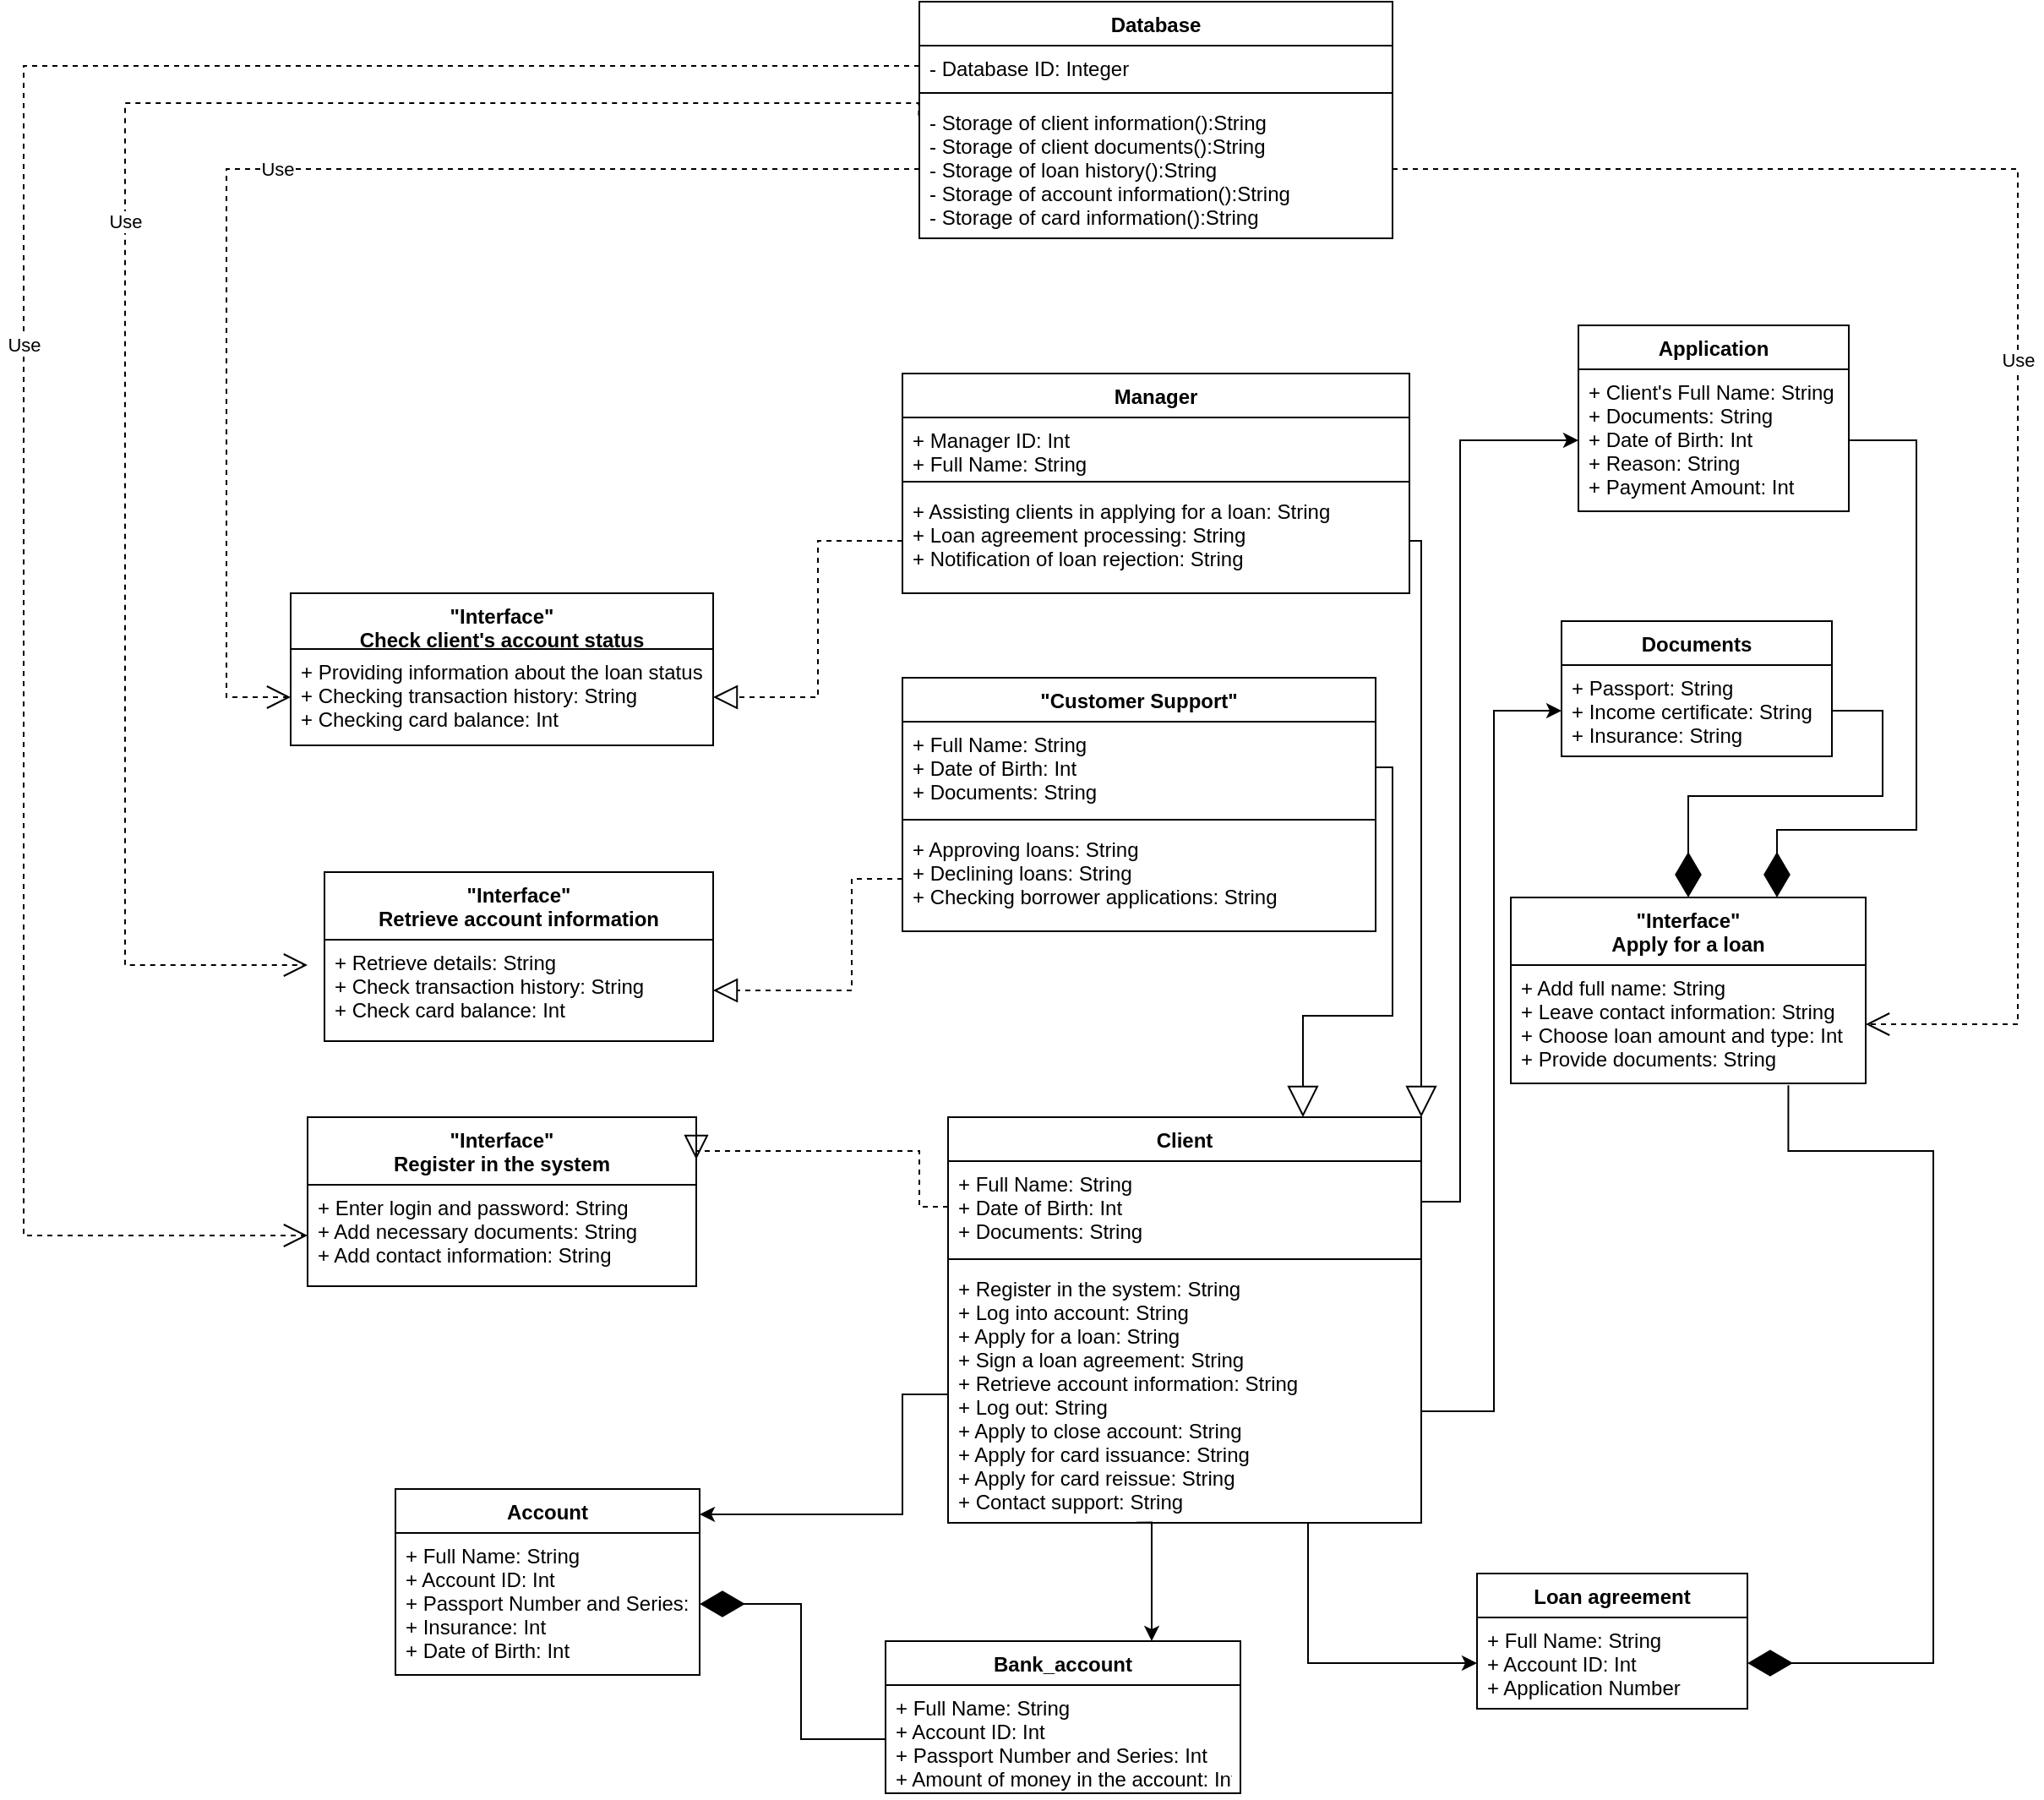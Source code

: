 <mxfile version="24.1.0" type="device">
  <diagram id="G_Rpf35-Yo--BsGjeERG" name="Class Diagram">
    <mxGraphModel dx="1781" dy="512" grid="0" gridSize="10" guides="1" tooltips="1" connect="1" arrows="1" fold="1" page="1" pageScale="1" pageWidth="827" pageHeight="1169" math="0" shadow="0">
      <root>
        <mxCell id="0" />
        <mxCell id="1" parent="0" />
        <mxCell id="_2fCDNMk0_y_gUuGht7o-1" value="Manager" style="swimlane;fontStyle=1;align=center;verticalAlign=top;childLayout=stackLayout;horizontal=1;startSize=26;horizontalStack=0;resizeParent=1;resizeParentMax=0;resizeLast=0;collapsible=1;marginBottom=0;" parent="1" vertex="1">
          <mxGeometry x="200" y="310" width="300" height="130" as="geometry" />
        </mxCell>
        <mxCell id="_2fCDNMk0_y_gUuGht7o-2" value="+ Manager ID: Int&#xa;+ Full Name: String" style="text;strokeColor=none;fillColor=none;align=left;verticalAlign=top;spacingLeft=4;spacingRight=4;overflow=hidden;rotatable=0;points=[[0,0.5],[1,0.5]];portConstraint=eastwest;" parent="_2fCDNMk0_y_gUuGht7o-1" vertex="1">
          <mxGeometry y="26" width="300" height="34" as="geometry" />
        </mxCell>
        <mxCell id="_2fCDNMk0_y_gUuGht7o-3" value="" style="line;strokeWidth=1;fillColor=none;align=left;verticalAlign=middle;spacingTop=-1;spacingLeft=3;spacingRight=3;rotatable=0;labelPosition=right;points=[];portConstraint=eastwest;" parent="_2fCDNMk0_y_gUuGht7o-1" vertex="1">
          <mxGeometry y="60" width="300" height="8" as="geometry" />
        </mxCell>
        <mxCell id="_2fCDNMk0_y_gUuGht7o-4" value="+ Assisting clients in applying for a loan: String&#xa;+ Loan agreement processing: String&#xa;+ Notification of loan rejection: String" style="text;strokeColor=none;fillColor=none;align=left;verticalAlign=top;spacingLeft=4;spacingRight=4;overflow=hidden;rotatable=0;points=[[0,0.5],[1,0.5]];portConstraint=eastwest;" parent="_2fCDNMk0_y_gUuGht7o-1" vertex="1">
          <mxGeometry y="68" width="300" height="62" as="geometry" />
        </mxCell>
        <mxCell id="_2fCDNMk0_y_gUuGht7o-5" value="Database" style="swimlane;fontStyle=1;align=center;verticalAlign=top;childLayout=stackLayout;horizontal=1;startSize=26;horizontalStack=0;resizeParent=1;resizeParentMax=0;resizeLast=0;collapsible=1;marginBottom=0;" parent="1" vertex="1">
          <mxGeometry x="210" y="90" width="280" height="140" as="geometry" />
        </mxCell>
        <mxCell id="_2fCDNMk0_y_gUuGht7o-6" value="- Database ID: Integer" style="text;strokeColor=none;fillColor=none;align=left;verticalAlign=top;spacingLeft=4;spacingRight=4;overflow=hidden;rotatable=0;points=[[0,0.5],[1,0.5]];portConstraint=eastwest;" parent="_2fCDNMk0_y_gUuGht7o-5" vertex="1">
          <mxGeometry y="26" width="280" height="24" as="geometry" />
        </mxCell>
        <mxCell id="_2fCDNMk0_y_gUuGht7o-7" value="" style="line;strokeWidth=1;fillColor=none;align=left;verticalAlign=middle;spacingTop=-1;spacingLeft=3;spacingRight=3;rotatable=0;labelPosition=right;points=[];portConstraint=eastwest;" parent="_2fCDNMk0_y_gUuGht7o-5" vertex="1">
          <mxGeometry y="50" width="280" height="8" as="geometry" />
        </mxCell>
        <mxCell id="_2fCDNMk0_y_gUuGht7o-8" value="- Storage of client information():String&#xa;- Storage of client documents():String&#xa;- Storage of loan history():String&#xa;- Storage of account information():String&#xa;- Storage of card information():String" style="text;strokeColor=none;fillColor=none;align=left;verticalAlign=top;spacingLeft=4;spacingRight=4;overflow=hidden;rotatable=0;points=[[0,0.5],[1,0.5]];portConstraint=eastwest;" parent="_2fCDNMk0_y_gUuGht7o-5" vertex="1">
          <mxGeometry y="58" width="280" height="82" as="geometry" />
        </mxCell>
        <mxCell id="_2fCDNMk0_y_gUuGht7o-9" value="&quot;Customer Support&quot;" style="swimlane;fontStyle=1;align=center;verticalAlign=top;childLayout=stackLayout;horizontal=1;startSize=26;horizontalStack=0;resizeParent=1;resizeParentMax=0;resizeLast=0;collapsible=1;marginBottom=0;" parent="1" vertex="1">
          <mxGeometry x="200" y="490" width="280" height="150" as="geometry" />
        </mxCell>
        <mxCell id="_2fCDNMk0_y_gUuGht7o-10" value="+ Full Name: String&#xa;+ Date of Birth: Int&#xa;+ Documents: String" style="text;strokeColor=none;fillColor=none;align=left;verticalAlign=top;spacingLeft=4;spacingRight=4;overflow=hidden;rotatable=0;points=[[0,0.5],[1,0.5]];portConstraint=eastwest;" parent="_2fCDNMk0_y_gUuGht7o-9" vertex="1">
          <mxGeometry y="26" width="280" height="54" as="geometry" />
        </mxCell>
        <mxCell id="_2fCDNMk0_y_gUuGht7o-11" value="" style="line;strokeWidth=1;fillColor=none;align=left;verticalAlign=middle;spacingTop=-1;spacingLeft=3;spacingRight=3;rotatable=0;labelPosition=right;points=[];portConstraint=eastwest;" parent="_2fCDNMk0_y_gUuGht7o-9" vertex="1">
          <mxGeometry y="80" width="280" height="8" as="geometry" />
        </mxCell>
        <mxCell id="_2fCDNMk0_y_gUuGht7o-12" value="+ Approving loans: String&#xa;+ Declining loans: String&#xa;+ Checking borrower applications: String" style="text;strokeColor=none;fillColor=none;align=left;verticalAlign=top;spacingLeft=4;spacingRight=4;overflow=hidden;rotatable=0;points=[[0,0.5],[1,0.5]];portConstraint=eastwest;" parent="_2fCDNMk0_y_gUuGht7o-9" vertex="1">
          <mxGeometry y="88" width="280" height="62" as="geometry" />
        </mxCell>
        <mxCell id="_2fCDNMk0_y_gUuGht7o-13" value="&quot;Interface&quot;&#xa;Register in the system" style="swimlane;fontStyle=1;align=center;verticalAlign=top;childLayout=stackLayout;horizontal=1;startSize=40;horizontalStack=0;resizeParent=1;resizeParentMax=0;resizeLast=0;collapsible=1;marginBottom=0;" parent="1" vertex="1">
          <mxGeometry x="-152" y="750" width="230" height="100" as="geometry" />
        </mxCell>
        <mxCell id="_2fCDNMk0_y_gUuGht7o-14" value="+ Enter login and password: String&#xa;+ Add necessary documents: String&#xa;+ Add contact information: String" style="text;strokeColor=none;fillColor=none;align=left;verticalAlign=top;spacingLeft=4;spacingRight=4;overflow=hidden;rotatable=0;points=[[0,0.5],[1,0.5]];portConstraint=eastwest;" parent="_2fCDNMk0_y_gUuGht7o-13" vertex="1">
          <mxGeometry y="40" width="230" height="60" as="geometry" />
        </mxCell>
        <mxCell id="_2fCDNMk0_y_gUuGht7o-15" value="&quot;Interface&quot;&#xa;Check client&#39;s account status" style="swimlane;fontStyle=1;align=center;verticalAlign=top;childLayout=stackLayout;horizontal=1;startSize=33;horizontalStack=0;resizeParent=1;resizeParentMax=0;resizeLast=0;collapsible=1;marginBottom=0;" parent="1" vertex="1">
          <mxGeometry x="-162" y="440" width="250" height="90" as="geometry" />
        </mxCell>
        <mxCell id="_2fCDNMk0_y_gUuGht7o-16" value="+ Providing information about the loan status: String&#xa;+ Checking transaction history: String&#xa;+ Checking card balance: Int" style="text;strokeColor=none;fillColor=none;align=left;verticalAlign=top;spacingLeft=4;spacingRight=4;overflow=hidden;rotatable=0;points=[[0,0.5],[1,0.5]];portConstraint=eastwest;" parent="_2fCDNMk0_y_gUuGht7o-15" vertex="1">
          <mxGeometry y="33" width="250" height="57" as="geometry" />
        </mxCell>
        <mxCell id="_2fCDNMk0_y_gUuGht7o-17" value="&quot;Interface&quot;&#xa;Apply for a loan" style="swimlane;fontStyle=1;align=center;verticalAlign=top;childLayout=stackLayout;horizontal=1;startSize=40;horizontalStack=0;resizeParent=1;resizeParentMax=0;resizeLast=0;collapsible=1;marginBottom=0;" parent="1" vertex="1">
          <mxGeometry x="560" y="620" width="210" height="110" as="geometry" />
        </mxCell>
        <mxCell id="_2fCDNMk0_y_gUuGht7o-18" value="+ Add full name: String&#xa;+ Leave contact information: String&#xa;+ Choose loan amount and type: Int&#xa;+ Provide documents: String" style="text;strokeColor=none;fillColor=none;align=left;verticalAlign=top;spacingLeft=4;spacingRight=4;overflow=hidden;rotatable=0;points=[[0,0.5],[1,0.5]];portConstraint=eastwest;" parent="_2fCDNMk0_y_gUuGht7o-17" vertex="1">
          <mxGeometry y="40" width="210" height="70" as="geometry" />
        </mxCell>
        <mxCell id="_2fCDNMk0_y_gUuGht7o-19" value="Application" style="swimlane;fontStyle=1;align=center;verticalAlign=top;childLayout=stackLayout;horizontal=1;startSize=26;horizontalStack=0;resizeParent=1;resizeParentMax=0;resizeLast=0;collapsible=1;marginBottom=0;" parent="1" vertex="1">
          <mxGeometry x="600" y="281.5" width="160" height="110" as="geometry" />
        </mxCell>
        <mxCell id="_2fCDNMk0_y_gUuGht7o-20" value="+ Client&#39;s Full Name: String&#xa;+ Documents: String&#xa;+ Date of Birth: Int&#xa;+ Reason: String&#xa;+ Payment Amount: Int" style="text;strokeColor=none;fillColor=none;align=left;verticalAlign=top;spacingLeft=4;spacingRight=4;overflow=hidden;rotatable=0;points=[[0,0.5],[1,0.5]];portConstraint=eastwest;" parent="_2fCDNMk0_y_gUuGht7o-19" vertex="1">
          <mxGeometry y="26" width="160" height="84" as="geometry" />
        </mxCell>
        <mxCell id="_2fCDNMk0_y_gUuGht7o-21" value="Account" style="swimlane;fontStyle=1;align=center;verticalAlign=top;childLayout=stackLayout;horizontal=1;startSize=26;horizontalStack=0;resizeParent=1;resizeParentMax=0;resizeLast=0;collapsible=1;marginBottom=0;" parent="1" vertex="1">
          <mxGeometry x="-100" y="970" width="180" height="110" as="geometry" />
        </mxCell>
        <mxCell id="_2fCDNMk0_y_gUuGht7o-22" value="+ Full Name: String&#xa;+ Account ID: Int&#xa;+ Passport Number and Series: Int&#xa;+ Insurance: Int&#xa;+ Date of Birth: Int" style="text;strokeColor=none;fillColor=none;align=left;verticalAlign=top;spacingLeft=4;spacingRight=4;overflow=hidden;rotatable=0;points=[[0,0.5],[1,0.5]];portConstraint=eastwest;" parent="_2fCDNMk0_y_gUuGht7o-21" vertex="1">
          <mxGeometry y="26" width="180" height="84" as="geometry" />
        </mxCell>
        <mxCell id="_2fCDNMk0_y_gUuGht7o-23" value="Documents" style="swimlane;fontStyle=1;align=center;verticalAlign=top;childLayout=stackLayout;horizontal=1;startSize=26;horizontalStack=0;resizeParent=1;resizeParentMax=0;resizeLast=0;collapsible=1;marginBottom=0;" parent="1" vertex="1">
          <mxGeometry x="590" y="456.5" width="160" height="80" as="geometry" />
        </mxCell>
        <mxCell id="_2fCDNMk0_y_gUuGht7o-24" value="+ Passport: String&#xa;+ Income certificate: String&#xa;+ Insurance: String" style="text;strokeColor=none;fillColor=none;align=left;verticalAlign=top;spacingLeft=4;spacingRight=4;overflow=hidden;rotatable=0;points=[[0,0.5],[1,0.5]];portConstraint=eastwest;" parent="_2fCDNMk0_y_gUuGht7o-23" vertex="1">
          <mxGeometry y="26" width="160" height="54" as="geometry" />
        </mxCell>
        <mxCell id="_2fCDNMk0_y_gUuGht7o-25" value="Client" style="swimlane;fontStyle=1;align=center;verticalAlign=top;childLayout=stackLayout;horizontal=1;startSize=26;horizontalStack=0;resizeParent=1;resizeParentMax=0;resizeLast=0;collapsible=1;marginBottom=0;" parent="1" vertex="1">
          <mxGeometry x="227" y="750" width="280" height="240" as="geometry" />
        </mxCell>
        <mxCell id="_2fCDNMk0_y_gUuGht7o-26" value="+ Full Name: String&#xa;+ Date of Birth: Int&#xa;+ Documents: String" style="text;strokeColor=none;fillColor=none;align=left;verticalAlign=top;spacingLeft=4;spacingRight=4;overflow=hidden;rotatable=0;points=[[0,0.5],[1,0.5]];portConstraint=eastwest;" parent="_2fCDNMk0_y_gUuGht7o-25" vertex="1">
          <mxGeometry y="26" width="280" height="54" as="geometry" />
        </mxCell>
        <mxCell id="_2fCDNMk0_y_gUuGht7o-27" value="" style="line;strokeWidth=1;fillColor=none;align=left;verticalAlign=middle;spacingTop=-1;spacingLeft=3;spacingRight=3;rotatable=0;labelPosition=right;points=[];portConstraint=eastwest;" parent="_2fCDNMk0_y_gUuGht7o-25" vertex="1">
          <mxGeometry y="80" width="280" height="8" as="geometry" />
        </mxCell>
        <mxCell id="_2fCDNMk0_y_gUuGht7o-28" value="+ Register in the system: String&#xa;+ Log into account: String&#xa;+ Apply for a loan: String&#xa;+ Sign a loan agreement: String&#xa;+ Retrieve account information: String&#xa;+ Log out: String&#xa;+ Apply to close account: String&#xa;+ Apply for card issuance: String&#xa;+ Apply for card reissue: String&#xa;+ Contact support: String" style="text;strokeColor=none;fillColor=none;align=left;verticalAlign=top;spacingLeft=4;spacingRight=4;overflow=hidden;rotatable=0;points=[[0,0.5],[1,0.5]];portConstraint=eastwest;" parent="_2fCDNMk0_y_gUuGht7o-25" vertex="1">
          <mxGeometry y="88" width="280" height="152" as="geometry" />
        </mxCell>
        <mxCell id="_2fCDNMk0_y_gUuGht7o-29" value="Bank_account" style="swimlane;fontStyle=1;align=center;verticalAlign=top;childLayout=stackLayout;horizontal=1;startSize=26;horizontalStack=0;resizeParent=1;resizeParentMax=0;resizeLast=0;collapsible=1;marginBottom=0;" parent="1" vertex="1">
          <mxGeometry x="190" y="1060" width="210" height="90" as="geometry" />
        </mxCell>
        <mxCell id="_2fCDNMk0_y_gUuGht7o-30" value="+ Full Name: String&#xa;+ Account ID: Int&#xa;+ Passport Number and Series: Int&#xa;+ Amount of money in the account: Int" style="text;strokeColor=none;fillColor=none;align=left;verticalAlign=top;spacingLeft=4;spacingRight=4;overflow=hidden;rotatable=0;points=[[0,0.5],[1,0.5]];portConstraint=eastwest;" parent="_2fCDNMk0_y_gUuGht7o-29" vertex="1">
          <mxGeometry y="26" width="210" height="64" as="geometry" />
        </mxCell>
        <mxCell id="_2fCDNMk0_y_gUuGht7o-31" value="Loan agreement" style="swimlane;fontStyle=1;align=center;verticalAlign=top;childLayout=stackLayout;horizontal=1;startSize=26;horizontalStack=0;resizeParent=1;resizeParentMax=0;resizeLast=0;collapsible=1;marginBottom=0;" parent="1" vertex="1">
          <mxGeometry x="540" y="1020" width="160" height="80" as="geometry" />
        </mxCell>
        <mxCell id="_2fCDNMk0_y_gUuGht7o-32" value="+ Full Name: String&#xa;+ Account ID: Int&#xa;+ Application Number" style="text;strokeColor=none;fillColor=none;align=left;verticalAlign=top;spacingLeft=4;spacingRight=4;overflow=hidden;rotatable=0;points=[[0,0.5],[1,0.5]];portConstraint=eastwest;" parent="_2fCDNMk0_y_gUuGht7o-31" vertex="1">
          <mxGeometry y="26" width="160" height="54" as="geometry" />
        </mxCell>
        <mxCell id="_2fCDNMk0_y_gUuGht7o-33" value="&quot;Interface&quot;&#xa;Retrieve account information" style="swimlane;fontStyle=1;align=center;verticalAlign=top;childLayout=stackLayout;horizontal=1;startSize=40;horizontalStack=0;resizeParent=1;resizeParentMax=0;resizeLast=0;collapsible=1;marginBottom=0;" parent="1" vertex="1">
          <mxGeometry x="-142" y="605" width="230" height="100" as="geometry" />
        </mxCell>
        <mxCell id="_2fCDNMk0_y_gUuGht7o-34" value="+ Retrieve details: String&#xa;+ Check transaction history: String&#xa;+ Check card balance: Int" style="text;strokeColor=none;fillColor=none;align=left;verticalAlign=top;spacingLeft=4;spacingRight=4;overflow=hidden;rotatable=0;points=[[0,0.5],[1,0.5]];portConstraint=eastwest;" parent="1" vertex="1">
          <mxGeometry x="-142" y="645" width="230" height="60" as="geometry" />
        </mxCell>
        <mxCell id="_2fCDNMk0_y_gUuGht7o-35" value="" style="endArrow=diamondThin;endFill=1;endSize=24;html=1;rounded=0;exitX=0;exitY=0.5;exitDx=0;exitDy=0;edgeStyle=orthogonalEdgeStyle;entryX=1;entryY=0.5;entryDx=0;entryDy=0;" parent="1" source="_2fCDNMk0_y_gUuGht7o-30" target="_2fCDNMk0_y_gUuGht7o-22" edge="1">
          <mxGeometry width="160" relative="1" as="geometry">
            <mxPoint x="420" y="661.0" as="sourcePoint" />
            <mxPoint x="370" y="520" as="targetPoint" />
            <Array as="points">
              <mxPoint x="140" y="1118" />
              <mxPoint x="140" y="1038" />
            </Array>
          </mxGeometry>
        </mxCell>
        <mxCell id="_2fCDNMk0_y_gUuGht7o-36" value="" style="endArrow=diamondThin;endFill=1;endSize=24;html=1;rounded=0;exitX=0.782;exitY=1.016;exitDx=0;exitDy=0;edgeStyle=orthogonalEdgeStyle;entryX=1;entryY=0.5;entryDx=0;entryDy=0;exitPerimeter=0;" parent="1" source="_2fCDNMk0_y_gUuGht7o-18" target="_2fCDNMk0_y_gUuGht7o-32" edge="1">
          <mxGeometry width="160" relative="1" as="geometry">
            <mxPoint x="90" y="1048" as="sourcePoint" />
            <mxPoint x="200" y="1128" as="targetPoint" />
            <Array as="points">
              <mxPoint x="724" y="770" />
              <mxPoint x="810" y="770" />
              <mxPoint x="810" y="1073" />
            </Array>
          </mxGeometry>
        </mxCell>
        <mxCell id="_2fCDNMk0_y_gUuGht7o-37" value="" style="endArrow=diamondThin;endFill=1;endSize=24;html=1;rounded=0;exitX=1;exitY=0.5;exitDx=0;exitDy=0;edgeStyle=orthogonalEdgeStyle;entryX=0.75;entryY=0;entryDx=0;entryDy=0;" parent="1" source="_2fCDNMk0_y_gUuGht7o-20" target="_2fCDNMk0_y_gUuGht7o-17" edge="1">
          <mxGeometry width="160" relative="1" as="geometry">
            <mxPoint x="780" y="705.0" as="sourcePoint" />
            <mxPoint x="710" y="1083" as="targetPoint" />
            <Array as="points">
              <mxPoint x="800" y="350" />
              <mxPoint x="800" y="580" />
              <mxPoint x="718" y="580" />
            </Array>
          </mxGeometry>
        </mxCell>
        <mxCell id="_2fCDNMk0_y_gUuGht7o-38" value="" style="endArrow=diamondThin;endFill=1;endSize=24;html=1;rounded=0;exitX=1;exitY=0.5;exitDx=0;exitDy=0;edgeStyle=orthogonalEdgeStyle;entryX=0.5;entryY=0;entryDx=0;entryDy=0;" parent="1" source="_2fCDNMk0_y_gUuGht7o-24" target="_2fCDNMk0_y_gUuGht7o-17" edge="1">
          <mxGeometry width="160" relative="1" as="geometry">
            <mxPoint x="770" y="359.5" as="sourcePoint" />
            <mxPoint x="727.5" y="630.0" as="targetPoint" />
            <Array as="points">
              <mxPoint x="780" y="510" />
              <mxPoint x="780" y="560" />
              <mxPoint x="665" y="560" />
            </Array>
          </mxGeometry>
        </mxCell>
        <mxCell id="_2fCDNMk0_y_gUuGht7o-39" value="" style="endArrow=block;endSize=16;endFill=0;html=1;rounded=0;exitX=1;exitY=0.5;exitDx=0;exitDy=0;edgeStyle=orthogonalEdgeStyle;entryX=1;entryY=0;entryDx=0;entryDy=0;" parent="1" source="_2fCDNMk0_y_gUuGht7o-4" target="_2fCDNMk0_y_gUuGht7o-25" edge="1">
          <mxGeometry width="160" relative="1" as="geometry">
            <mxPoint x="-190" y="310" as="sourcePoint" />
            <mxPoint x="510" y="810" as="targetPoint" />
            <Array as="points">
              <mxPoint x="507" y="409" />
            </Array>
          </mxGeometry>
        </mxCell>
        <mxCell id="_2fCDNMk0_y_gUuGht7o-40" value="" style="endArrow=block;endSize=16;endFill=0;html=1;rounded=0;exitX=1;exitY=0.5;exitDx=0;exitDy=0;entryX=0.75;entryY=0;entryDx=0;entryDy=0;edgeStyle=orthogonalEdgeStyle;" parent="1" source="_2fCDNMk0_y_gUuGht7o-10" target="_2fCDNMk0_y_gUuGht7o-25" edge="1">
          <mxGeometry width="160" relative="1" as="geometry">
            <mxPoint x="510" y="419" as="sourcePoint" />
            <mxPoint x="517" y="924.0" as="targetPoint" />
            <Array as="points">
              <mxPoint x="490" y="543" />
              <mxPoint x="490" y="690" />
              <mxPoint x="437" y="690" />
            </Array>
          </mxGeometry>
        </mxCell>
        <mxCell id="_2fCDNMk0_y_gUuGht7o-41" value="Use" style="endArrow=open;endSize=12;dashed=1;html=1;rounded=0;exitX=0;exitY=0.5;exitDx=0;exitDy=0;edgeStyle=orthogonalEdgeStyle;entryX=0;entryY=0.5;entryDx=0;entryDy=0;" parent="1" source="_2fCDNMk0_y_gUuGht7o-8" target="_2fCDNMk0_y_gUuGht7o-16" edge="1">
          <mxGeometry width="160" relative="1" as="geometry">
            <mxPoint x="340" y="330" as="sourcePoint" />
            <mxPoint x="760" y="965.0" as="targetPoint" />
            <Array as="points">
              <mxPoint x="-200" y="189" />
              <mxPoint x="-200" y="501" />
            </Array>
          </mxGeometry>
        </mxCell>
        <mxCell id="_2fCDNMk0_y_gUuGht7o-42" value="Use" style="endArrow=open;endSize=12;dashed=1;html=1;rounded=0;exitX=-0.001;exitY=0.115;exitDx=0;exitDy=0;edgeStyle=orthogonalEdgeStyle;exitPerimeter=0;" parent="1" source="_2fCDNMk0_y_gUuGht7o-8" edge="1">
          <mxGeometry width="160" relative="1" as="geometry">
            <mxPoint x="220" y="199" as="sourcePoint" />
            <mxPoint x="-152" y="660" as="targetPoint" />
            <Array as="points">
              <mxPoint x="210" y="150" />
              <mxPoint x="-260" y="150" />
              <mxPoint x="-260" y="660" />
            </Array>
          </mxGeometry>
        </mxCell>
        <mxCell id="_2fCDNMk0_y_gUuGht7o-43" value="Use" style="endArrow=open;endSize=12;dashed=1;html=1;rounded=0;exitX=0;exitY=0.5;exitDx=0;exitDy=0;edgeStyle=orthogonalEdgeStyle;entryX=0;entryY=0.5;entryDx=0;entryDy=0;" parent="1" source="_2fCDNMk0_y_gUuGht7o-6" target="_2fCDNMk0_y_gUuGht7o-14" edge="1">
          <mxGeometry width="160" relative="1" as="geometry">
            <mxPoint x="230" y="209" as="sourcePoint" />
            <mxPoint x="-142" y="521.5" as="targetPoint" />
            <Array as="points">
              <mxPoint x="-320" y="128" />
              <mxPoint x="-320" y="820" />
            </Array>
          </mxGeometry>
        </mxCell>
        <mxCell id="_2fCDNMk0_y_gUuGht7o-44" value="Use" style="endArrow=open;endSize=12;dashed=1;html=1;rounded=0;exitX=1;exitY=0.5;exitDx=0;exitDy=0;edgeStyle=orthogonalEdgeStyle;entryX=1;entryY=0.5;entryDx=0;entryDy=0;" parent="1" source="_2fCDNMk0_y_gUuGht7o-8" target="_2fCDNMk0_y_gUuGht7o-18" edge="1">
          <mxGeometry width="160" relative="1" as="geometry">
            <mxPoint x="220" y="199" as="sourcePoint" />
            <mxPoint x="-152" y="511.5" as="targetPoint" />
            <Array as="points">
              <mxPoint x="860" y="189" />
              <mxPoint x="860" y="695" />
            </Array>
          </mxGeometry>
        </mxCell>
        <mxCell id="_2fCDNMk0_y_gUuGht7o-45" value="" style="endArrow=block;dashed=1;endFill=0;endSize=12;html=1;rounded=0;exitX=0;exitY=0.5;exitDx=0;exitDy=0;entryX=1;entryY=0.5;entryDx=0;entryDy=0;edgeStyle=orthogonalEdgeStyle;" parent="1" source="_2fCDNMk0_y_gUuGht7o-4" target="_2fCDNMk0_y_gUuGht7o-16" edge="1">
          <mxGeometry width="160" relative="1" as="geometry">
            <mxPoint x="340" y="560" as="sourcePoint" />
            <mxPoint x="520" y="784.0" as="targetPoint" />
            <Array as="points">
              <mxPoint x="150" y="409" />
              <mxPoint x="150" y="501" />
            </Array>
          </mxGeometry>
        </mxCell>
        <mxCell id="_2fCDNMk0_y_gUuGht7o-46" value="" style="endArrow=block;dashed=1;endFill=0;endSize=12;html=1;rounded=0;exitX=0;exitY=0.5;exitDx=0;exitDy=0;entryX=1;entryY=0.5;entryDx=0;entryDy=0;edgeStyle=orthogonalEdgeStyle;" parent="1" source="_2fCDNMk0_y_gUuGht7o-12" target="_2fCDNMk0_y_gUuGht7o-34" edge="1">
          <mxGeometry width="160" relative="1" as="geometry">
            <mxPoint x="210" y="419" as="sourcePoint" />
            <mxPoint x="98" y="511.5" as="targetPoint" />
            <Array as="points">
              <mxPoint x="170" y="609" />
              <mxPoint x="170" y="675" />
            </Array>
          </mxGeometry>
        </mxCell>
        <mxCell id="_2fCDNMk0_y_gUuGht7o-47" value="" style="endArrow=classic;html=1;rounded=0;entryX=0;entryY=0.5;entryDx=0;entryDy=0;edgeStyle=orthogonalEdgeStyle;exitX=1;exitY=0.5;exitDx=0;exitDy=0;" parent="1" source="_2fCDNMk0_y_gUuGht7o-26" target="_2fCDNMk0_y_gUuGht7o-20" edge="1">
          <mxGeometry width="50" height="50" relative="1" as="geometry">
            <mxPoint x="400" y="841.52" as="sourcePoint" />
            <mxPoint x="472.02" y="560" as="targetPoint" />
            <Array as="points">
              <mxPoint x="507" y="800" />
              <mxPoint x="530" y="800" />
              <mxPoint x="530" y="350" />
            </Array>
          </mxGeometry>
        </mxCell>
        <mxCell id="_2fCDNMk0_y_gUuGht7o-48" value="" style="endArrow=classic;html=1;rounded=0;entryX=0;entryY=0.5;entryDx=0;entryDy=0;edgeStyle=orthogonalEdgeStyle;" parent="1" source="_2fCDNMk0_y_gUuGht7o-28" target="_2fCDNMk0_y_gUuGht7o-32" edge="1">
          <mxGeometry width="50" height="50" relative="1" as="geometry">
            <mxPoint x="370" y="1101.52" as="sourcePoint" />
            <mxPoint x="442.02" y="820" as="targetPoint" />
            <Array as="points">
              <mxPoint x="440" y="1073" />
            </Array>
          </mxGeometry>
        </mxCell>
        <mxCell id="_2fCDNMk0_y_gUuGht7o-49" value="" style="endArrow=classic;html=1;rounded=0;entryX=0.75;entryY=0;entryDx=0;entryDy=0;edgeStyle=orthogonalEdgeStyle;exitX=0.398;exitY=0.999;exitDx=0;exitDy=0;exitPerimeter=0;" parent="1" source="_2fCDNMk0_y_gUuGht7o-28" target="_2fCDNMk0_y_gUuGht7o-29" edge="1">
          <mxGeometry width="50" height="50" relative="1" as="geometry">
            <mxPoint x="450" y="1000" as="sourcePoint" />
            <mxPoint x="550" y="1083" as="targetPoint" />
            <Array as="points">
              <mxPoint x="348" y="990" />
            </Array>
          </mxGeometry>
        </mxCell>
        <mxCell id="_2fCDNMk0_y_gUuGht7o-50" value="" style="endArrow=classic;html=1;rounded=0;edgeStyle=orthogonalEdgeStyle;exitX=0;exitY=0.5;exitDx=0;exitDy=0;" parent="1" source="_2fCDNMk0_y_gUuGht7o-28" edge="1">
          <mxGeometry width="50" height="50" relative="1" as="geometry">
            <mxPoint x="460" y="1010" as="sourcePoint" />
            <mxPoint x="80" y="985" as="targetPoint" />
            <Array as="points">
              <mxPoint x="200" y="914" />
              <mxPoint x="200" y="985" />
            </Array>
          </mxGeometry>
        </mxCell>
        <mxCell id="_2fCDNMk0_y_gUuGht7o-51" value="" style="endArrow=block;dashed=1;endFill=0;endSize=12;html=1;rounded=0;exitX=0;exitY=0.5;exitDx=0;exitDy=0;entryX=1;entryY=0.25;entryDx=0;entryDy=0;edgeStyle=orthogonalEdgeStyle;" parent="1" source="_2fCDNMk0_y_gUuGht7o-26" target="_2fCDNMk0_y_gUuGht7o-13" edge="1">
          <mxGeometry width="160" relative="1" as="geometry">
            <mxPoint x="210" y="619" as="sourcePoint" />
            <mxPoint x="98" y="685" as="targetPoint" />
            <Array as="points">
              <mxPoint x="210" y="803" />
              <mxPoint x="210" y="770" />
              <mxPoint x="78" y="770" />
            </Array>
          </mxGeometry>
        </mxCell>
        <mxCell id="_2fCDNMk0_y_gUuGht7o-52" value="" style="endArrow=classic;html=1;rounded=0;edgeStyle=orthogonalEdgeStyle;entryX=0;entryY=0.5;entryDx=0;entryDy=0;" parent="1" source="_2fCDNMk0_y_gUuGht7o-28" target="_2fCDNMk0_y_gUuGht7o-24" edge="1">
          <mxGeometry width="50" height="50" relative="1" as="geometry">
            <mxPoint x="237" y="924" as="sourcePoint" />
            <mxPoint x="90" y="995" as="targetPoint" />
            <Array as="points">
              <mxPoint x="550" y="924" />
              <mxPoint x="550" y="510" />
            </Array>
          </mxGeometry>
        </mxCell>
      </root>
    </mxGraphModel>
  </diagram>
</mxfile>
